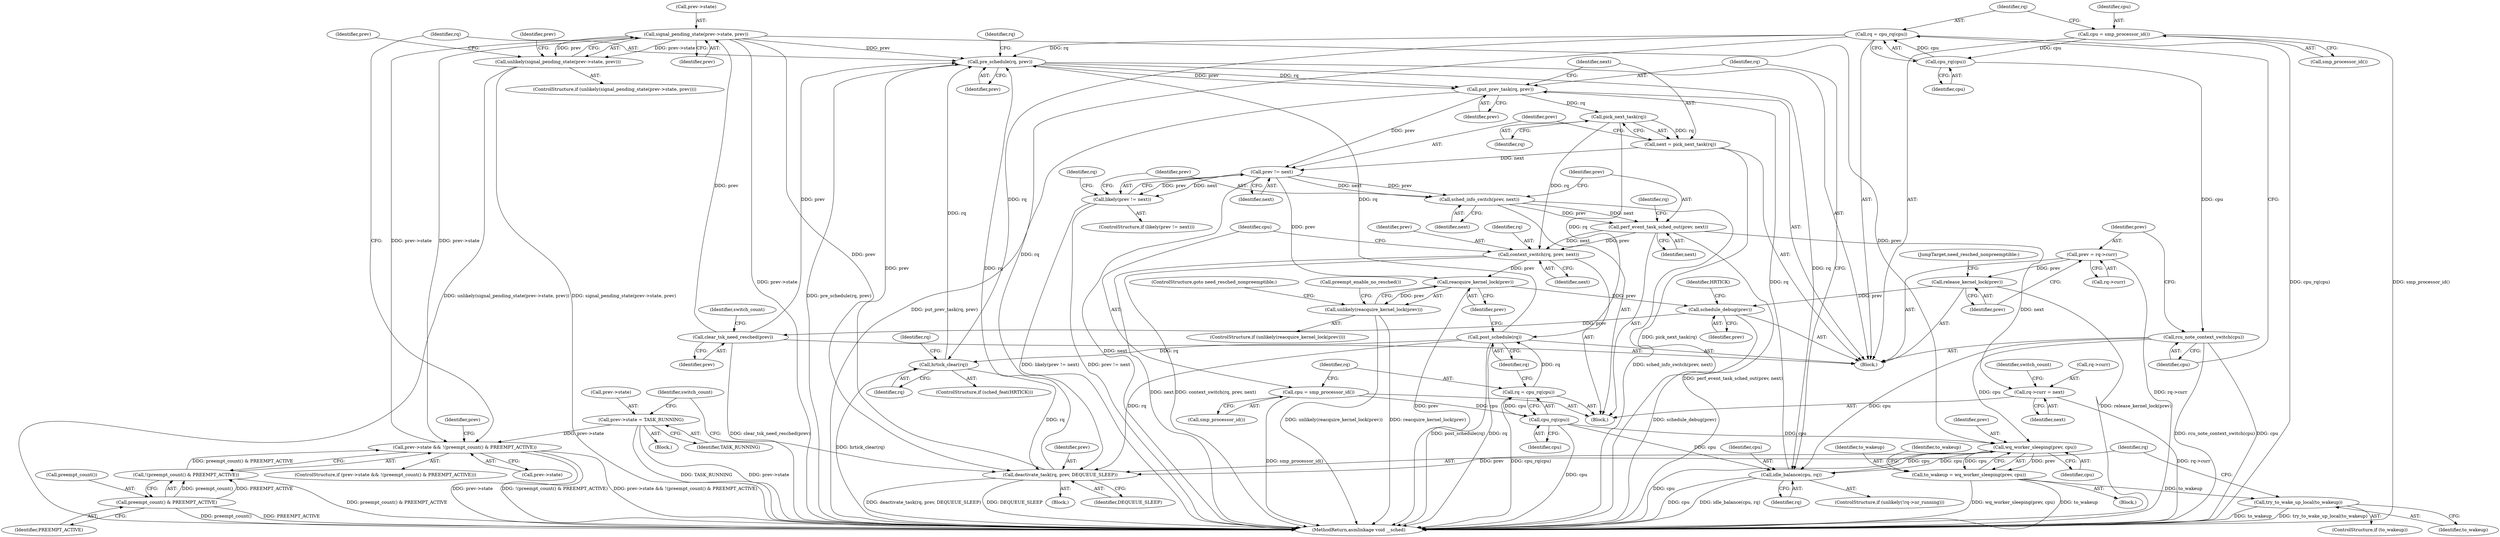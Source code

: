 digraph "1_linux_f26f9aff6aaf67e9a430d16c266f91b13a5bff64_2@API" {
"1000162" [label="(Call,signal_pending_state(prev->state, prev))"];
"1000151" [label="(Call,prev->state && !(preempt_count() & PREEMPT_ACTIVE))"];
"1000168" [label="(Call,prev->state = TASK_RUNNING)"];
"1000162" [label="(Call,signal_pending_state(prev->state, prev))"];
"1000142" [label="(Call,clear_tsk_need_resched(prev))"];
"1000130" [label="(Call,schedule_debug(prev))"];
"1000266" [label="(Call,reacquire_kernel_lock(prev))"];
"1000245" [label="(Call,context_switch(rq, prev, next))"];
"1000219" [label="(Call,pick_next_task(rq))"];
"1000214" [label="(Call,put_prev_task(rq, prev))"];
"1000202" [label="(Call,pre_schedule(rq, prev))"];
"1000116" [label="(Call,rq = cpu_rq(cpu))"];
"1000118" [label="(Call,cpu_rq(cpu))"];
"1000113" [label="(Call,cpu = smp_processor_id())"];
"1000262" [label="(Call,post_schedule(rq))"];
"1000252" [label="(Call,rq = cpu_rq(cpu))"];
"1000254" [label="(Call,cpu_rq(cpu))"];
"1000249" [label="(Call,cpu = smp_processor_id())"];
"1000192" [label="(Call,deactivate_task(rq, prev, DEQUEUE_SLEEP))"];
"1000135" [label="(Call,hrtick_clear(rq))"];
"1000185" [label="(Call,wq_worker_sleeping(prev, cpu))"];
"1000120" [label="(Call,rcu_note_context_switch(cpu))"];
"1000211" [label="(Call,idle_balance(cpu, rq))"];
"1000230" [label="(Call,perf_event_task_sched_out(prev, next))"];
"1000227" [label="(Call,sched_info_switch(prev, next))"];
"1000223" [label="(Call,prev != next)"];
"1000217" [label="(Call,next = pick_next_task(rq))"];
"1000127" [label="(Call,release_kernel_lock(prev))"];
"1000122" [label="(Call,prev = rq->curr)"];
"1000155" [label="(Call,!(preempt_count() & PREEMPT_ACTIVE))"];
"1000156" [label="(Call,preempt_count() & PREEMPT_ACTIVE)"];
"1000161" [label="(Call,unlikely(signal_pending_state(prev->state, prev)))"];
"1000183" [label="(Call,to_wakeup = wq_worker_sleeping(prev, cpu))"];
"1000190" [label="(Call,try_to_wake_up_local(to_wakeup))"];
"1000222" [label="(Call,likely(prev != next))"];
"1000237" [label="(Call,rq->curr = next)"];
"1000265" [label="(Call,unlikely(reacquire_kernel_lock(prev)))"];
"1000166" [label="(Identifier,prev)"];
"1000219" [label="(Call,pick_next_task(rq))"];
"1000121" [label="(Identifier,cpu)"];
"1000203" [label="(Identifier,rq)"];
"1000248" [label="(Identifier,next)"];
"1000162" [label="(Call,signal_pending_state(prev->state, prev))"];
"1000221" [label="(ControlStructure,if (likely(prev != next)))"];
"1000130" [label="(Call,schedule_debug(prev))"];
"1000168" [label="(Call,prev->state = TASK_RUNNING)"];
"1000218" [label="(Identifier,next)"];
"1000246" [label="(Identifier,rq)"];
"1000214" [label="(Call,put_prev_task(rq, prev))"];
"1000127" [label="(Call,release_kernel_lock(prev))"];
"1000263" [label="(Identifier,rq)"];
"1000262" [label="(Call,post_schedule(rq))"];
"1000217" [label="(Call,next = pick_next_task(rq))"];
"1000113" [label="(Call,cpu = smp_processor_id())"];
"1000189" [label="(Identifier,to_wakeup)"];
"1000192" [label="(Call,deactivate_task(rq, prev, DEQUEUE_SLEEP))"];
"1000115" [label="(Call,smp_processor_id())"];
"1000135" [label="(Call,hrtick_clear(rq))"];
"1000194" [label="(Identifier,prev)"];
"1000169" [label="(Call,prev->state)"];
"1000170" [label="(Identifier,prev)"];
"1000118" [label="(Call,cpu_rq(cpu))"];
"1000238" [label="(Call,rq->curr)"];
"1000209" [label="(Identifier,rq)"];
"1000195" [label="(Identifier,DEQUEUE_SLEEP)"];
"1000132" [label="(ControlStructure,if (sched_feat(HRTICK)))"];
"1000252" [label="(Call,rq = cpu_rq(cpu))"];
"1000167" [label="(Block,)"];
"1000178" [label="(Identifier,prev)"];
"1000164" [label="(Identifier,prev)"];
"1000134" [label="(Identifier,HRTICK)"];
"1000260" [label="(Identifier,rq)"];
"1000191" [label="(Identifier,to_wakeup)"];
"1000226" [label="(Block,)"];
"1000123" [label="(Identifier,prev)"];
"1000197" [label="(Identifier,switch_count)"];
"1000268" [label="(ControlStructure,goto need_resched_nonpreemptible;)"];
"1000187" [label="(Identifier,cpu)"];
"1000212" [label="(Identifier,cpu)"];
"1000251" [label="(Call,smp_processor_id())"];
"1000161" [label="(Call,unlikely(signal_pending_state(prev->state, prev)))"];
"1000124" [label="(Call,rq->curr)"];
"1000244" [label="(Identifier,switch_count)"];
"1000220" [label="(Identifier,rq)"];
"1000249" [label="(Call,cpu = smp_processor_id())"];
"1000140" [label="(Identifier,rq)"];
"1000237" [label="(Call,rq->curr = next)"];
"1000155" [label="(Call,!(preempt_count() & PREEMPT_ACTIVE))"];
"1000172" [label="(Identifier,TASK_RUNNING)"];
"1000158" [label="(Identifier,PREEMPT_ACTIVE)"];
"1000241" [label="(Identifier,next)"];
"1000183" [label="(Call,to_wakeup = wq_worker_sleeping(prev, cpu))"];
"1000264" [label="(ControlStructure,if (unlikely(reacquire_kernel_lock(prev))))"];
"1000114" [label="(Identifier,cpu)"];
"1000184" [label="(Identifier,to_wakeup)"];
"1000205" [label="(ControlStructure,if (unlikely(!rq->nr_running)))"];
"1000245" [label="(Call,context_switch(rq, prev, next))"];
"1000143" [label="(Identifier,prev)"];
"1000136" [label="(Identifier,rq)"];
"1000120" [label="(Call,rcu_note_context_switch(cpu))"];
"1000224" [label="(Identifier,prev)"];
"1000131" [label="(Identifier,prev)"];
"1000116" [label="(Call,rq = cpu_rq(cpu))"];
"1000157" [label="(Call,preempt_count())"];
"1000186" [label="(Identifier,prev)"];
"1000156" [label="(Call,preempt_count() & PREEMPT_ACTIVE)"];
"1000142" [label="(Call,clear_tsk_need_resched(prev))"];
"1000181" [label="(Block,)"];
"1000266" [label="(Call,reacquire_kernel_lock(prev))"];
"1000190" [label="(Call,try_to_wake_up_local(to_wakeup))"];
"1000150" [label="(ControlStructure,if (prev->state && !(preempt_count() & PREEMPT_ACTIVE)))"];
"1000151" [label="(Call,prev->state && !(preempt_count() & PREEMPT_ACTIVE))"];
"1000228" [label="(Identifier,prev)"];
"1000227" [label="(Call,sched_info_switch(prev, next))"];
"1000160" [label="(ControlStructure,if (unlikely(signal_pending_state(prev->state, prev))))"];
"1000119" [label="(Identifier,cpu)"];
"1000273" [label="(MethodReturn,asmlinkage void __sched)"];
"1000204" [label="(Identifier,prev)"];
"1000231" [label="(Identifier,prev)"];
"1000174" [label="(Block,)"];
"1000223" [label="(Call,prev != next)"];
"1000215" [label="(Identifier,rq)"];
"1000225" [label="(Identifier,next)"];
"1000185" [label="(Call,wq_worker_sleeping(prev, cpu))"];
"1000129" [label="(JumpTarget,need_resched_nonpreemptible:)"];
"1000193" [label="(Identifier,rq)"];
"1000145" [label="(Identifier,switch_count)"];
"1000188" [label="(ControlStructure,if (to_wakeup))"];
"1000222" [label="(Call,likely(prev != next))"];
"1000117" [label="(Identifier,rq)"];
"1000235" [label="(Identifier,rq)"];
"1000211" [label="(Call,idle_balance(cpu, rq))"];
"1000122" [label="(Call,prev = rq->curr)"];
"1000202" [label="(Call,pre_schedule(rq, prev))"];
"1000163" [label="(Call,prev->state)"];
"1000105" [label="(Block,)"];
"1000230" [label="(Call,perf_event_task_sched_out(prev, next))"];
"1000213" [label="(Identifier,rq)"];
"1000229" [label="(Identifier,next)"];
"1000232" [label="(Identifier,next)"];
"1000254" [label="(Call,cpu_rq(cpu))"];
"1000267" [label="(Identifier,prev)"];
"1000216" [label="(Identifier,prev)"];
"1000253" [label="(Identifier,rq)"];
"1000128" [label="(Identifier,prev)"];
"1000255" [label="(Identifier,cpu)"];
"1000269" [label="(Call,preempt_enable_no_resched())"];
"1000250" [label="(Identifier,cpu)"];
"1000247" [label="(Identifier,prev)"];
"1000152" [label="(Call,prev->state)"];
"1000265" [label="(Call,unlikely(reacquire_kernel_lock(prev)))"];
"1000162" -> "1000161"  [label="AST: "];
"1000162" -> "1000166"  [label="CFG: "];
"1000163" -> "1000162"  [label="AST: "];
"1000166" -> "1000162"  [label="AST: "];
"1000161" -> "1000162"  [label="CFG: "];
"1000162" -> "1000273"  [label="DDG: prev->state"];
"1000162" -> "1000151"  [label="DDG: prev->state"];
"1000162" -> "1000161"  [label="DDG: prev->state"];
"1000162" -> "1000161"  [label="DDG: prev"];
"1000151" -> "1000162"  [label="DDG: prev->state"];
"1000142" -> "1000162"  [label="DDG: prev"];
"1000162" -> "1000185"  [label="DDG: prev"];
"1000162" -> "1000192"  [label="DDG: prev"];
"1000162" -> "1000202"  [label="DDG: prev"];
"1000151" -> "1000150"  [label="AST: "];
"1000151" -> "1000152"  [label="CFG: "];
"1000151" -> "1000155"  [label="CFG: "];
"1000152" -> "1000151"  [label="AST: "];
"1000155" -> "1000151"  [label="AST: "];
"1000164" -> "1000151"  [label="CFG: "];
"1000203" -> "1000151"  [label="CFG: "];
"1000151" -> "1000273"  [label="DDG: prev->state && !(preempt_count() & PREEMPT_ACTIVE)"];
"1000151" -> "1000273"  [label="DDG: prev->state"];
"1000151" -> "1000273"  [label="DDG: !(preempt_count() & PREEMPT_ACTIVE)"];
"1000168" -> "1000151"  [label="DDG: prev->state"];
"1000155" -> "1000151"  [label="DDG: preempt_count() & PREEMPT_ACTIVE"];
"1000168" -> "1000167"  [label="AST: "];
"1000168" -> "1000172"  [label="CFG: "];
"1000169" -> "1000168"  [label="AST: "];
"1000172" -> "1000168"  [label="AST: "];
"1000197" -> "1000168"  [label="CFG: "];
"1000168" -> "1000273"  [label="DDG: TASK_RUNNING"];
"1000168" -> "1000273"  [label="DDG: prev->state"];
"1000142" -> "1000105"  [label="AST: "];
"1000142" -> "1000143"  [label="CFG: "];
"1000143" -> "1000142"  [label="AST: "];
"1000145" -> "1000142"  [label="CFG: "];
"1000142" -> "1000273"  [label="DDG: clear_tsk_need_resched(prev)"];
"1000130" -> "1000142"  [label="DDG: prev"];
"1000142" -> "1000202"  [label="DDG: prev"];
"1000130" -> "1000105"  [label="AST: "];
"1000130" -> "1000131"  [label="CFG: "];
"1000131" -> "1000130"  [label="AST: "];
"1000134" -> "1000130"  [label="CFG: "];
"1000130" -> "1000273"  [label="DDG: schedule_debug(prev)"];
"1000266" -> "1000130"  [label="DDG: prev"];
"1000127" -> "1000130"  [label="DDG: prev"];
"1000266" -> "1000265"  [label="AST: "];
"1000266" -> "1000267"  [label="CFG: "];
"1000267" -> "1000266"  [label="AST: "];
"1000265" -> "1000266"  [label="CFG: "];
"1000266" -> "1000273"  [label="DDG: prev"];
"1000266" -> "1000265"  [label="DDG: prev"];
"1000245" -> "1000266"  [label="DDG: prev"];
"1000223" -> "1000266"  [label="DDG: prev"];
"1000245" -> "1000226"  [label="AST: "];
"1000245" -> "1000248"  [label="CFG: "];
"1000246" -> "1000245"  [label="AST: "];
"1000247" -> "1000245"  [label="AST: "];
"1000248" -> "1000245"  [label="AST: "];
"1000250" -> "1000245"  [label="CFG: "];
"1000245" -> "1000273"  [label="DDG: next"];
"1000245" -> "1000273"  [label="DDG: context_switch(rq, prev, next)"];
"1000219" -> "1000245"  [label="DDG: rq"];
"1000230" -> "1000245"  [label="DDG: prev"];
"1000230" -> "1000245"  [label="DDG: next"];
"1000219" -> "1000217"  [label="AST: "];
"1000219" -> "1000220"  [label="CFG: "];
"1000220" -> "1000219"  [label="AST: "];
"1000217" -> "1000219"  [label="CFG: "];
"1000219" -> "1000217"  [label="DDG: rq"];
"1000214" -> "1000219"  [label="DDG: rq"];
"1000219" -> "1000262"  [label="DDG: rq"];
"1000214" -> "1000105"  [label="AST: "];
"1000214" -> "1000216"  [label="CFG: "];
"1000215" -> "1000214"  [label="AST: "];
"1000216" -> "1000214"  [label="AST: "];
"1000218" -> "1000214"  [label="CFG: "];
"1000214" -> "1000273"  [label="DDG: put_prev_task(rq, prev)"];
"1000202" -> "1000214"  [label="DDG: rq"];
"1000202" -> "1000214"  [label="DDG: prev"];
"1000211" -> "1000214"  [label="DDG: rq"];
"1000214" -> "1000223"  [label="DDG: prev"];
"1000202" -> "1000105"  [label="AST: "];
"1000202" -> "1000204"  [label="CFG: "];
"1000203" -> "1000202"  [label="AST: "];
"1000204" -> "1000202"  [label="AST: "];
"1000209" -> "1000202"  [label="CFG: "];
"1000202" -> "1000273"  [label="DDG: pre_schedule(rq, prev)"];
"1000116" -> "1000202"  [label="DDG: rq"];
"1000262" -> "1000202"  [label="DDG: rq"];
"1000192" -> "1000202"  [label="DDG: rq"];
"1000192" -> "1000202"  [label="DDG: prev"];
"1000135" -> "1000202"  [label="DDG: rq"];
"1000202" -> "1000211"  [label="DDG: rq"];
"1000116" -> "1000105"  [label="AST: "];
"1000116" -> "1000118"  [label="CFG: "];
"1000117" -> "1000116"  [label="AST: "];
"1000118" -> "1000116"  [label="AST: "];
"1000121" -> "1000116"  [label="CFG: "];
"1000116" -> "1000273"  [label="DDG: cpu_rq(cpu)"];
"1000118" -> "1000116"  [label="DDG: cpu"];
"1000116" -> "1000135"  [label="DDG: rq"];
"1000116" -> "1000192"  [label="DDG: rq"];
"1000118" -> "1000119"  [label="CFG: "];
"1000119" -> "1000118"  [label="AST: "];
"1000113" -> "1000118"  [label="DDG: cpu"];
"1000118" -> "1000120"  [label="DDG: cpu"];
"1000113" -> "1000105"  [label="AST: "];
"1000113" -> "1000115"  [label="CFG: "];
"1000114" -> "1000113"  [label="AST: "];
"1000115" -> "1000113"  [label="AST: "];
"1000117" -> "1000113"  [label="CFG: "];
"1000113" -> "1000273"  [label="DDG: smp_processor_id()"];
"1000262" -> "1000105"  [label="AST: "];
"1000262" -> "1000263"  [label="CFG: "];
"1000263" -> "1000262"  [label="AST: "];
"1000267" -> "1000262"  [label="CFG: "];
"1000262" -> "1000273"  [label="DDG: rq"];
"1000262" -> "1000273"  [label="DDG: post_schedule(rq)"];
"1000262" -> "1000135"  [label="DDG: rq"];
"1000262" -> "1000192"  [label="DDG: rq"];
"1000252" -> "1000262"  [label="DDG: rq"];
"1000252" -> "1000226"  [label="AST: "];
"1000252" -> "1000254"  [label="CFG: "];
"1000253" -> "1000252"  [label="AST: "];
"1000254" -> "1000252"  [label="AST: "];
"1000263" -> "1000252"  [label="CFG: "];
"1000252" -> "1000273"  [label="DDG: cpu_rq(cpu)"];
"1000254" -> "1000252"  [label="DDG: cpu"];
"1000254" -> "1000255"  [label="CFG: "];
"1000255" -> "1000254"  [label="AST: "];
"1000254" -> "1000273"  [label="DDG: cpu"];
"1000254" -> "1000185"  [label="DDG: cpu"];
"1000254" -> "1000211"  [label="DDG: cpu"];
"1000249" -> "1000254"  [label="DDG: cpu"];
"1000249" -> "1000226"  [label="AST: "];
"1000249" -> "1000251"  [label="CFG: "];
"1000250" -> "1000249"  [label="AST: "];
"1000251" -> "1000249"  [label="AST: "];
"1000253" -> "1000249"  [label="CFG: "];
"1000249" -> "1000273"  [label="DDG: smp_processor_id()"];
"1000192" -> "1000174"  [label="AST: "];
"1000192" -> "1000195"  [label="CFG: "];
"1000193" -> "1000192"  [label="AST: "];
"1000194" -> "1000192"  [label="AST: "];
"1000195" -> "1000192"  [label="AST: "];
"1000197" -> "1000192"  [label="CFG: "];
"1000192" -> "1000273"  [label="DDG: DEQUEUE_SLEEP"];
"1000192" -> "1000273"  [label="DDG: deactivate_task(rq, prev, DEQUEUE_SLEEP)"];
"1000135" -> "1000192"  [label="DDG: rq"];
"1000185" -> "1000192"  [label="DDG: prev"];
"1000135" -> "1000132"  [label="AST: "];
"1000135" -> "1000136"  [label="CFG: "];
"1000136" -> "1000135"  [label="AST: "];
"1000140" -> "1000135"  [label="CFG: "];
"1000135" -> "1000273"  [label="DDG: hrtick_clear(rq)"];
"1000185" -> "1000183"  [label="AST: "];
"1000185" -> "1000187"  [label="CFG: "];
"1000186" -> "1000185"  [label="AST: "];
"1000187" -> "1000185"  [label="AST: "];
"1000183" -> "1000185"  [label="CFG: "];
"1000185" -> "1000273"  [label="DDG: cpu"];
"1000185" -> "1000183"  [label="DDG: prev"];
"1000185" -> "1000183"  [label="DDG: cpu"];
"1000120" -> "1000185"  [label="DDG: cpu"];
"1000211" -> "1000185"  [label="DDG: cpu"];
"1000185" -> "1000211"  [label="DDG: cpu"];
"1000120" -> "1000105"  [label="AST: "];
"1000120" -> "1000121"  [label="CFG: "];
"1000121" -> "1000120"  [label="AST: "];
"1000123" -> "1000120"  [label="CFG: "];
"1000120" -> "1000273"  [label="DDG: cpu"];
"1000120" -> "1000273"  [label="DDG: rcu_note_context_switch(cpu)"];
"1000120" -> "1000211"  [label="DDG: cpu"];
"1000211" -> "1000205"  [label="AST: "];
"1000211" -> "1000213"  [label="CFG: "];
"1000212" -> "1000211"  [label="AST: "];
"1000213" -> "1000211"  [label="AST: "];
"1000215" -> "1000211"  [label="CFG: "];
"1000211" -> "1000273"  [label="DDG: cpu"];
"1000211" -> "1000273"  [label="DDG: idle_balance(cpu, rq)"];
"1000230" -> "1000226"  [label="AST: "];
"1000230" -> "1000232"  [label="CFG: "];
"1000231" -> "1000230"  [label="AST: "];
"1000232" -> "1000230"  [label="AST: "];
"1000235" -> "1000230"  [label="CFG: "];
"1000230" -> "1000273"  [label="DDG: perf_event_task_sched_out(prev, next)"];
"1000227" -> "1000230"  [label="DDG: prev"];
"1000227" -> "1000230"  [label="DDG: next"];
"1000230" -> "1000237"  [label="DDG: next"];
"1000227" -> "1000226"  [label="AST: "];
"1000227" -> "1000229"  [label="CFG: "];
"1000228" -> "1000227"  [label="AST: "];
"1000229" -> "1000227"  [label="AST: "];
"1000231" -> "1000227"  [label="CFG: "];
"1000227" -> "1000273"  [label="DDG: sched_info_switch(prev, next)"];
"1000223" -> "1000227"  [label="DDG: prev"];
"1000223" -> "1000227"  [label="DDG: next"];
"1000223" -> "1000222"  [label="AST: "];
"1000223" -> "1000225"  [label="CFG: "];
"1000224" -> "1000223"  [label="AST: "];
"1000225" -> "1000223"  [label="AST: "];
"1000222" -> "1000223"  [label="CFG: "];
"1000223" -> "1000273"  [label="DDG: next"];
"1000223" -> "1000222"  [label="DDG: prev"];
"1000223" -> "1000222"  [label="DDG: next"];
"1000217" -> "1000223"  [label="DDG: next"];
"1000217" -> "1000105"  [label="AST: "];
"1000218" -> "1000217"  [label="AST: "];
"1000224" -> "1000217"  [label="CFG: "];
"1000217" -> "1000273"  [label="DDG: pick_next_task(rq)"];
"1000127" -> "1000105"  [label="AST: "];
"1000127" -> "1000128"  [label="CFG: "];
"1000128" -> "1000127"  [label="AST: "];
"1000129" -> "1000127"  [label="CFG: "];
"1000127" -> "1000273"  [label="DDG: release_kernel_lock(prev)"];
"1000122" -> "1000127"  [label="DDG: prev"];
"1000122" -> "1000105"  [label="AST: "];
"1000122" -> "1000124"  [label="CFG: "];
"1000123" -> "1000122"  [label="AST: "];
"1000124" -> "1000122"  [label="AST: "];
"1000128" -> "1000122"  [label="CFG: "];
"1000122" -> "1000273"  [label="DDG: rq->curr"];
"1000155" -> "1000156"  [label="CFG: "];
"1000156" -> "1000155"  [label="AST: "];
"1000155" -> "1000273"  [label="DDG: preempt_count() & PREEMPT_ACTIVE"];
"1000156" -> "1000155"  [label="DDG: preempt_count()"];
"1000156" -> "1000155"  [label="DDG: PREEMPT_ACTIVE"];
"1000156" -> "1000158"  [label="CFG: "];
"1000157" -> "1000156"  [label="AST: "];
"1000158" -> "1000156"  [label="AST: "];
"1000156" -> "1000273"  [label="DDG: preempt_count()"];
"1000156" -> "1000273"  [label="DDG: PREEMPT_ACTIVE"];
"1000161" -> "1000160"  [label="AST: "];
"1000170" -> "1000161"  [label="CFG: "];
"1000178" -> "1000161"  [label="CFG: "];
"1000161" -> "1000273"  [label="DDG: signal_pending_state(prev->state, prev)"];
"1000161" -> "1000273"  [label="DDG: unlikely(signal_pending_state(prev->state, prev))"];
"1000183" -> "1000181"  [label="AST: "];
"1000184" -> "1000183"  [label="AST: "];
"1000189" -> "1000183"  [label="CFG: "];
"1000183" -> "1000273"  [label="DDG: wq_worker_sleeping(prev, cpu)"];
"1000183" -> "1000273"  [label="DDG: to_wakeup"];
"1000183" -> "1000190"  [label="DDG: to_wakeup"];
"1000190" -> "1000188"  [label="AST: "];
"1000190" -> "1000191"  [label="CFG: "];
"1000191" -> "1000190"  [label="AST: "];
"1000193" -> "1000190"  [label="CFG: "];
"1000190" -> "1000273"  [label="DDG: try_to_wake_up_local(to_wakeup)"];
"1000190" -> "1000273"  [label="DDG: to_wakeup"];
"1000222" -> "1000221"  [label="AST: "];
"1000228" -> "1000222"  [label="CFG: "];
"1000260" -> "1000222"  [label="CFG: "];
"1000222" -> "1000273"  [label="DDG: prev != next"];
"1000222" -> "1000273"  [label="DDG: likely(prev != next)"];
"1000237" -> "1000226"  [label="AST: "];
"1000237" -> "1000241"  [label="CFG: "];
"1000238" -> "1000237"  [label="AST: "];
"1000241" -> "1000237"  [label="AST: "];
"1000244" -> "1000237"  [label="CFG: "];
"1000237" -> "1000273"  [label="DDG: rq->curr"];
"1000265" -> "1000264"  [label="AST: "];
"1000268" -> "1000265"  [label="CFG: "];
"1000269" -> "1000265"  [label="CFG: "];
"1000265" -> "1000273"  [label="DDG: unlikely(reacquire_kernel_lock(prev))"];
"1000265" -> "1000273"  [label="DDG: reacquire_kernel_lock(prev)"];
}
